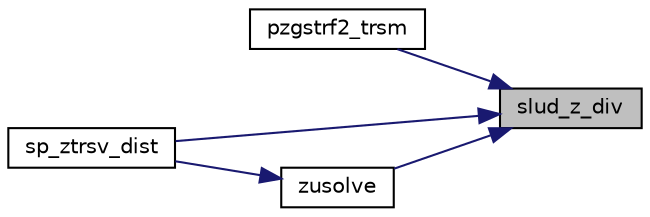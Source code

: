 digraph "slud_z_div"
{
 // LATEX_PDF_SIZE
  edge [fontname="Helvetica",fontsize="10",labelfontname="Helvetica",labelfontsize="10"];
  node [fontname="Helvetica",fontsize="10",shape=record];
  rankdir="RL";
  Node1 [label="slud_z_div",height=0.2,width=0.4,color="black", fillcolor="grey75", style="filled", fontcolor="black",tooltip=" "];
  Node1 -> Node2 [dir="back",color="midnightblue",fontsize="10",style="solid",fontname="Helvetica"];
  Node2 [label="pzgstrf2_trsm",height=0.2,width=0.4,color="black", fillcolor="white", style="filled",URL="$pzgstrf2_8c.html#a4d1a47f6f46e6ebb6d96055400bc3717",tooltip=" "];
  Node1 -> Node3 [dir="back",color="midnightblue",fontsize="10",style="solid",fontname="Helvetica"];
  Node3 [label="sp_ztrsv_dist",height=0.2,width=0.4,color="black", fillcolor="white", style="filled",URL="$superlu__zdefs_8h.html#a160fdcb5b0976d81d1bd7068ec15aeb4",tooltip=" "];
  Node1 -> Node4 [dir="back",color="midnightblue",fontsize="10",style="solid",fontname="Helvetica"];
  Node4 [label="zusolve",height=0.2,width=0.4,color="black", fillcolor="white", style="filled",URL="$zmyblas2__dist_8c.html#a0b0f90cd6fb38a0827eb67b22c8523cb",tooltip=" "];
  Node4 -> Node3 [dir="back",color="midnightblue",fontsize="10",style="solid",fontname="Helvetica"];
}
